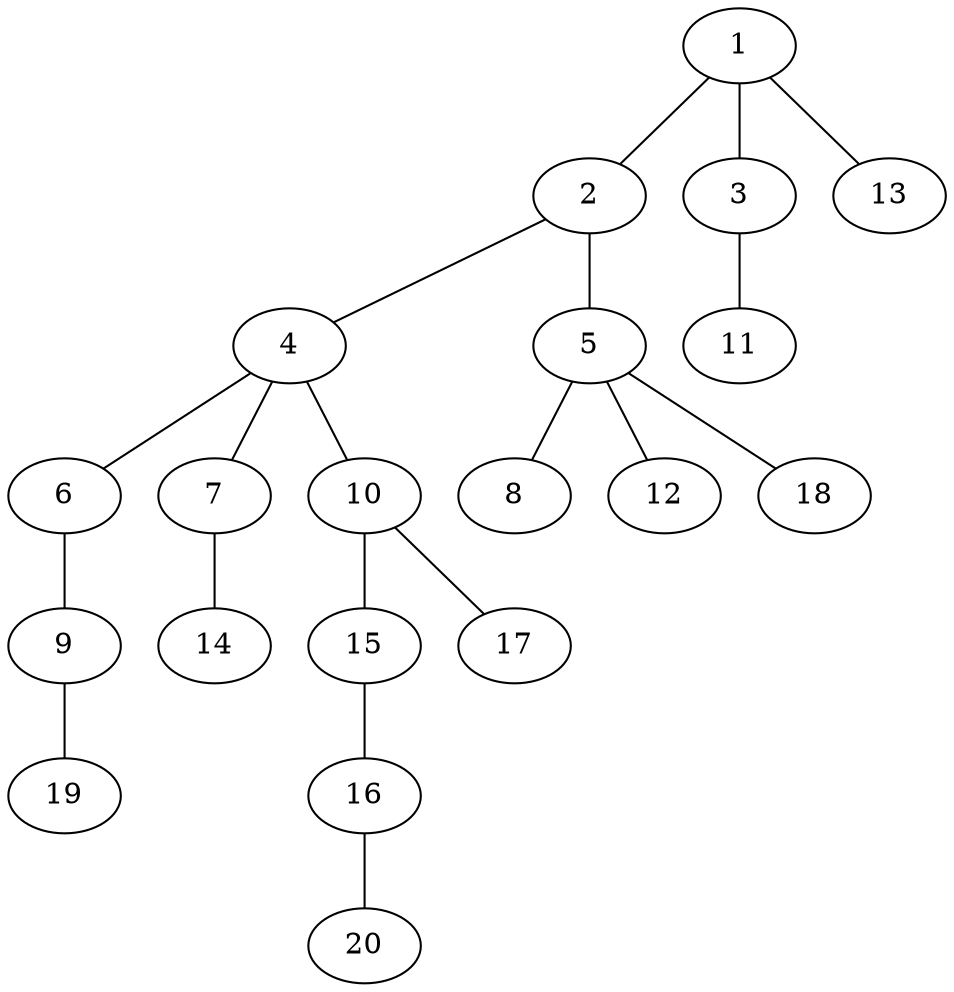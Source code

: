 graph graphname {1--2
1--3
1--13
2--4
2--5
3--11
4--6
4--7
4--10
5--8
5--12
5--18
6--9
7--14
9--19
10--15
10--17
15--16
16--20
}